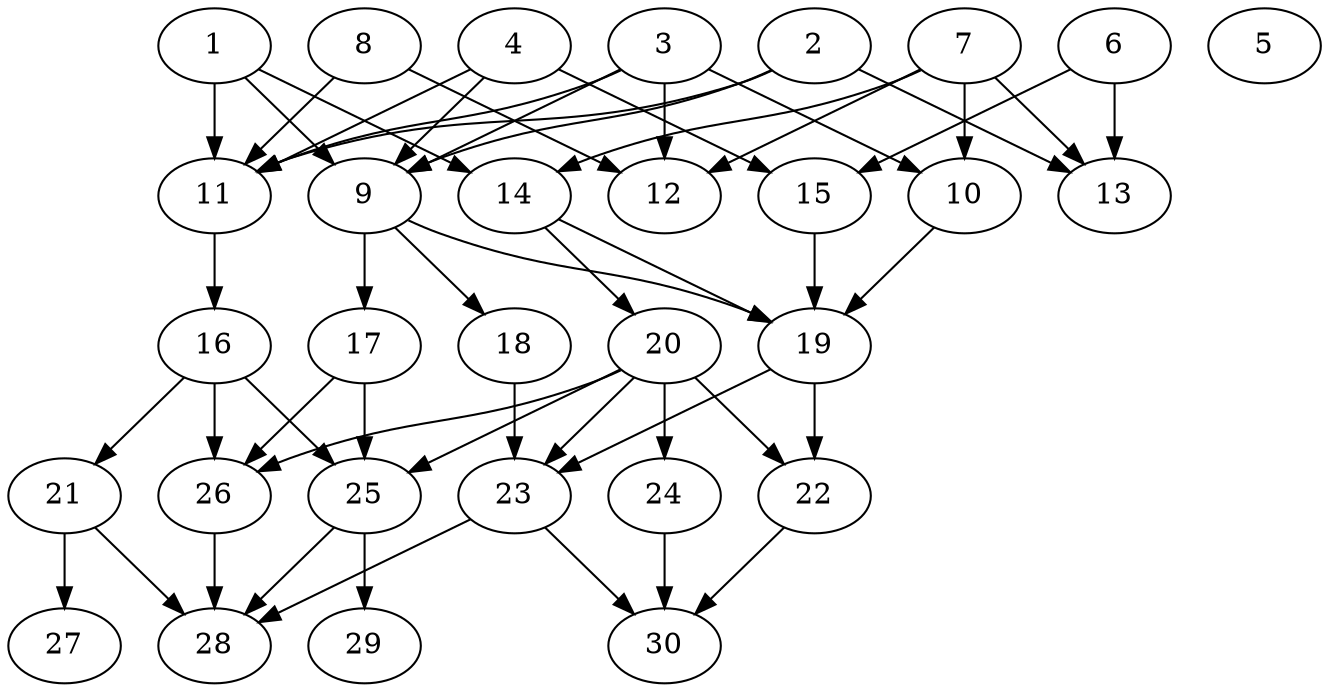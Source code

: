 // DAG (tier=2-normal, mode=compute, n=30, ccr=0.398, fat=0.590, density=0.595, regular=0.528, jump=0.120, mindata=524288, maxdata=8388608)
// DAG automatically generated by daggen at Sun Aug 24 16:33:33 2025
// /home/ermia/Project/Environments/daggen/bin/daggen --dot --ccr 0.398 --fat 0.590 --regular 0.528 --density 0.595 --jump 0.120 --mindata 524288 --maxdata 8388608 -n 30 
digraph G {
  1 [size="132933356581757648896", alpha="0.05", expect_size="66466678290878824448"]
  1 -> 9 [size ="208375170203648"]
  1 -> 11 [size ="208375170203648"]
  1 -> 14 [size ="208375170203648"]
  2 [size="783858468194328", alpha="0.20", expect_size="391929234097164"]
  2 -> 9 [size ="20205673644032"]
  2 -> 11 [size ="20205673644032"]
  2 -> 13 [size ="20205673644032"]
  3 [size="637707506343547392", alpha="0.15", expect_size="318853753171773696"]
  3 -> 9 [size ="300783136407552"]
  3 -> 10 [size ="300783136407552"]
  3 -> 11 [size ="300783136407552"]
  3 -> 12 [size ="300783136407552"]
  4 [size="47351177389002457088", alpha="0.19", expect_size="23675588694501228544"]
  4 -> 9 [size ="104707351642112"]
  4 -> 11 [size ="104707351642112"]
  4 -> 15 [size ="104707351642112"]
  5 [size="15246631315264662", alpha="0.02", expect_size="7623315657632331"]
  6 [size="57706208503027", alpha="0.04", expect_size="28853104251513"]
  6 -> 13 [size ="2320926507008"]
  6 -> 15 [size ="2320926507008"]
  7 [size="14008856057395018", alpha="0.07", expect_size="7004428028697509"]
  7 -> 10 [size ="322250087596032"]
  7 -> 12 [size ="322250087596032"]
  7 -> 13 [size ="322250087596032"]
  7 -> 14 [size ="322250087596032"]
  8 [size="624280491185300480", alpha="0.09", expect_size="312140245592650240"]
  8 -> 11 [size ="444949292122112"]
  8 -> 12 [size ="444949292122112"]
  9 [size="735192987771482368", alpha="0.19", expect_size="367596493885741184"]
  9 -> 17 [size ="396031560777728"]
  9 -> 18 [size ="396031560777728"]
  9 -> 19 [size ="396031560777728"]
  10 [size="4029516266745102336", alpha="0.17", expect_size="2014758133372551168"]
  10 -> 19 [size ="20257783676928"]
  11 [size="194383056233490808832", alpha="0.01", expect_size="97191528116745404416"]
  11 -> 16 [size ="268449288814592"]
  12 [size="944053044524351488", alpha="0.18", expect_size="472026522262175744"]
  13 [size="291427184679389", alpha="0.01", expect_size="145713592339694"]
  14 [size="4341714140782757", alpha="0.13", expect_size="2170857070391378"]
  14 -> 19 [size ="487335208681472"]
  14 -> 20 [size ="487335208681472"]
  15 [size="5762471679666492", alpha="0.11", expect_size="2881235839833246"]
  15 -> 19 [size ="253847675076608"]
  16 [size="692919186591912704", alpha="0.10", expect_size="346459593295956352"]
  16 -> 21 [size ="267216893247488"]
  16 -> 25 [size ="267216893247488"]
  16 -> 26 [size ="267216893247488"]
  17 [size="76743952039936000000", alpha="0.12", expect_size="38371976019968000000"]
  17 -> 25 [size ="144472801280000"]
  17 -> 26 [size ="144472801280000"]
  18 [size="192021738738413469696", alpha="0.07", expect_size="96010869369206734848"]
  18 -> 23 [size ="266270826037248"]
  19 [size="207124981407912296448", alpha="0.15", expect_size="103562490703956148224"]
  19 -> 22 [size ="280056060444672"]
  19 -> 23 [size ="280056060444672"]
  20 [size="6228594376581928", alpha="0.12", expect_size="3114297188290964"]
  20 -> 22 [size ="191987185614848"]
  20 -> 23 [size ="191987185614848"]
  20 -> 24 [size ="191987185614848"]
  20 -> 25 [size ="191987185614848"]
  20 -> 26 [size ="191987185614848"]
  21 [size="14121306336088696", alpha="0.20", expect_size="7060653168044348"]
  21 -> 27 [size ="8089336020992"]
  21 -> 28 [size ="8089336020992"]
  22 [size="15426281696242794", alpha="0.06", expect_size="7713140848121397"]
  22 -> 30 [size ="257645726400512"]
  23 [size="62911918108479448", alpha="0.17", expect_size="31455959054239724"]
  23 -> 28 [size ="32291476733952"]
  23 -> 30 [size ="32291476733952"]
  24 [size="496286010223258752", alpha="0.01", expect_size="248143005111629376"]
  24 -> 30 [size ="204215259496448"]
  25 [size="100876072261846564864", alpha="0.04", expect_size="50438036130923282432"]
  25 -> 28 [size ="173359946006528"]
  25 -> 29 [size ="173359946006528"]
  26 [size="25305027676383364", alpha="0.18", expect_size="12652513838191682"]
  26 -> 28 [size ="41156398284800"]
  27 [size="1462578809388138", alpha="0.14", expect_size="731289404694069"]
  28 [size="97301435043631904", alpha="0.09", expect_size="48650717521815952"]
  29 [size="30736656181099968", alpha="0.12", expect_size="15368328090549984"]
  30 [size="251127729544618048", alpha="0.02", expect_size="125563864772309024"]
}
